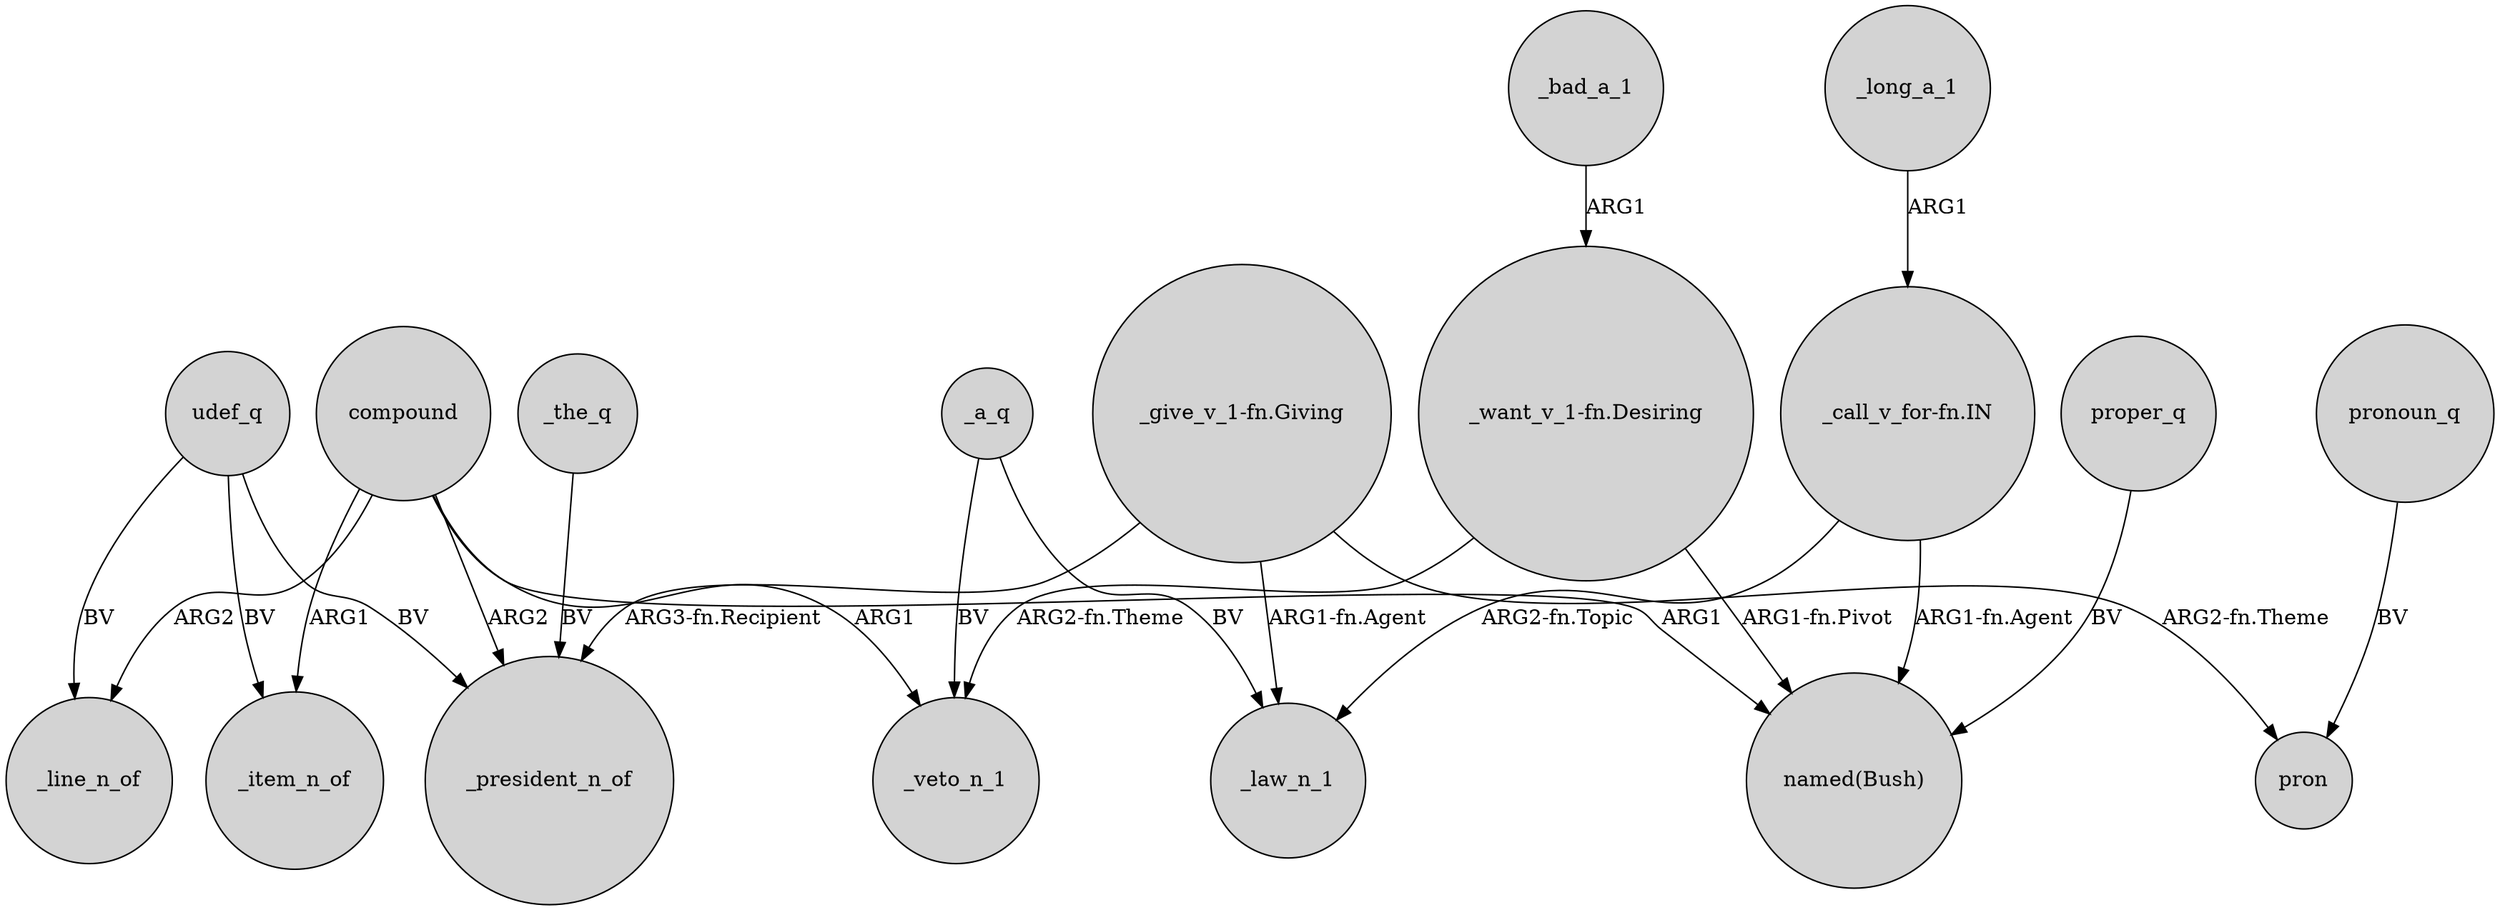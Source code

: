 digraph {
	node [shape=circle style=filled]
	compound -> _line_n_of [label=ARG2]
	compound -> _president_n_of [label=ARG2]
	"_want_v_1-fn.Desiring" -> _veto_n_1 [label="ARG2-fn.Theme"]
	"_call_v_for-fn.IN" -> _law_n_1 [label="ARG2-fn.Topic"]
	pronoun_q -> pron [label=BV]
	compound -> _item_n_of [label=ARG1]
	udef_q -> _item_n_of [label=BV]
	"_want_v_1-fn.Desiring" -> "named(Bush)" [label="ARG1-fn.Pivot"]
	_a_q -> _law_n_1 [label=BV]
	"_call_v_for-fn.IN" -> "named(Bush)" [label="ARG1-fn.Agent"]
	udef_q -> _president_n_of [label=BV]
	"_give_v_1-fn.Giving" -> _president_n_of [label="ARG3-fn.Recipient"]
	udef_q -> _line_n_of [label=BV]
	_the_q -> _president_n_of [label=BV]
	proper_q -> "named(Bush)" [label=BV]
	"_give_v_1-fn.Giving" -> pron [label="ARG2-fn.Theme"]
	"_give_v_1-fn.Giving" -> _law_n_1 [label="ARG1-fn.Agent"]
	_long_a_1 -> "_call_v_for-fn.IN" [label=ARG1]
	_a_q -> _veto_n_1 [label=BV]
	compound -> _veto_n_1 [label=ARG1]
	compound -> "named(Bush)" [label=ARG1]
	_bad_a_1 -> "_want_v_1-fn.Desiring" [label=ARG1]
}
